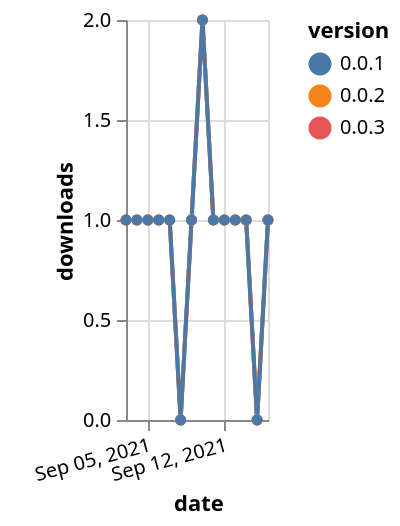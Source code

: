 {"$schema": "https://vega.github.io/schema/vega-lite/v5.json", "description": "A simple bar chart with embedded data.", "data": {"values": [{"date": "2021-09-03", "total": 137, "delta": 1, "version": "0.0.3"}, {"date": "2021-09-04", "total": 138, "delta": 1, "version": "0.0.3"}, {"date": "2021-09-05", "total": 139, "delta": 1, "version": "0.0.3"}, {"date": "2021-09-06", "total": 140, "delta": 1, "version": "0.0.3"}, {"date": "2021-09-07", "total": 141, "delta": 1, "version": "0.0.3"}, {"date": "2021-09-08", "total": 141, "delta": 0, "version": "0.0.3"}, {"date": "2021-09-09", "total": 142, "delta": 1, "version": "0.0.3"}, {"date": "2021-09-10", "total": 144, "delta": 2, "version": "0.0.3"}, {"date": "2021-09-11", "total": 145, "delta": 1, "version": "0.0.3"}, {"date": "2021-09-12", "total": 146, "delta": 1, "version": "0.0.3"}, {"date": "2021-09-13", "total": 147, "delta": 1, "version": "0.0.3"}, {"date": "2021-09-14", "total": 148, "delta": 1, "version": "0.0.3"}, {"date": "2021-09-15", "total": 148, "delta": 0, "version": "0.0.3"}, {"date": "2021-09-16", "total": 149, "delta": 1, "version": "0.0.3"}, {"date": "2021-09-03", "total": 152, "delta": 1, "version": "0.0.2"}, {"date": "2021-09-04", "total": 153, "delta": 1, "version": "0.0.2"}, {"date": "2021-09-05", "total": 154, "delta": 1, "version": "0.0.2"}, {"date": "2021-09-06", "total": 155, "delta": 1, "version": "0.0.2"}, {"date": "2021-09-07", "total": 156, "delta": 1, "version": "0.0.2"}, {"date": "2021-09-08", "total": 156, "delta": 0, "version": "0.0.2"}, {"date": "2021-09-09", "total": 157, "delta": 1, "version": "0.0.2"}, {"date": "2021-09-10", "total": 159, "delta": 2, "version": "0.0.2"}, {"date": "2021-09-11", "total": 160, "delta": 1, "version": "0.0.2"}, {"date": "2021-09-12", "total": 161, "delta": 1, "version": "0.0.2"}, {"date": "2021-09-13", "total": 162, "delta": 1, "version": "0.0.2"}, {"date": "2021-09-14", "total": 163, "delta": 1, "version": "0.0.2"}, {"date": "2021-09-15", "total": 163, "delta": 0, "version": "0.0.2"}, {"date": "2021-09-16", "total": 164, "delta": 1, "version": "0.0.2"}, {"date": "2021-09-03", "total": 156, "delta": 1, "version": "0.0.1"}, {"date": "2021-09-04", "total": 157, "delta": 1, "version": "0.0.1"}, {"date": "2021-09-05", "total": 158, "delta": 1, "version": "0.0.1"}, {"date": "2021-09-06", "total": 159, "delta": 1, "version": "0.0.1"}, {"date": "2021-09-07", "total": 160, "delta": 1, "version": "0.0.1"}, {"date": "2021-09-08", "total": 160, "delta": 0, "version": "0.0.1"}, {"date": "2021-09-09", "total": 161, "delta": 1, "version": "0.0.1"}, {"date": "2021-09-10", "total": 163, "delta": 2, "version": "0.0.1"}, {"date": "2021-09-11", "total": 164, "delta": 1, "version": "0.0.1"}, {"date": "2021-09-12", "total": 165, "delta": 1, "version": "0.0.1"}, {"date": "2021-09-13", "total": 166, "delta": 1, "version": "0.0.1"}, {"date": "2021-09-14", "total": 167, "delta": 1, "version": "0.0.1"}, {"date": "2021-09-15", "total": 167, "delta": 0, "version": "0.0.1"}, {"date": "2021-09-16", "total": 168, "delta": 1, "version": "0.0.1"}]}, "width": "container", "mark": {"type": "line", "point": {"filled": true}}, "encoding": {"x": {"field": "date", "type": "temporal", "timeUnit": "yearmonthdate", "title": "date", "axis": {"labelAngle": -15}}, "y": {"field": "delta", "type": "quantitative", "title": "downloads"}, "color": {"field": "version", "type": "nominal"}, "tooltip": {"field": "delta"}}}